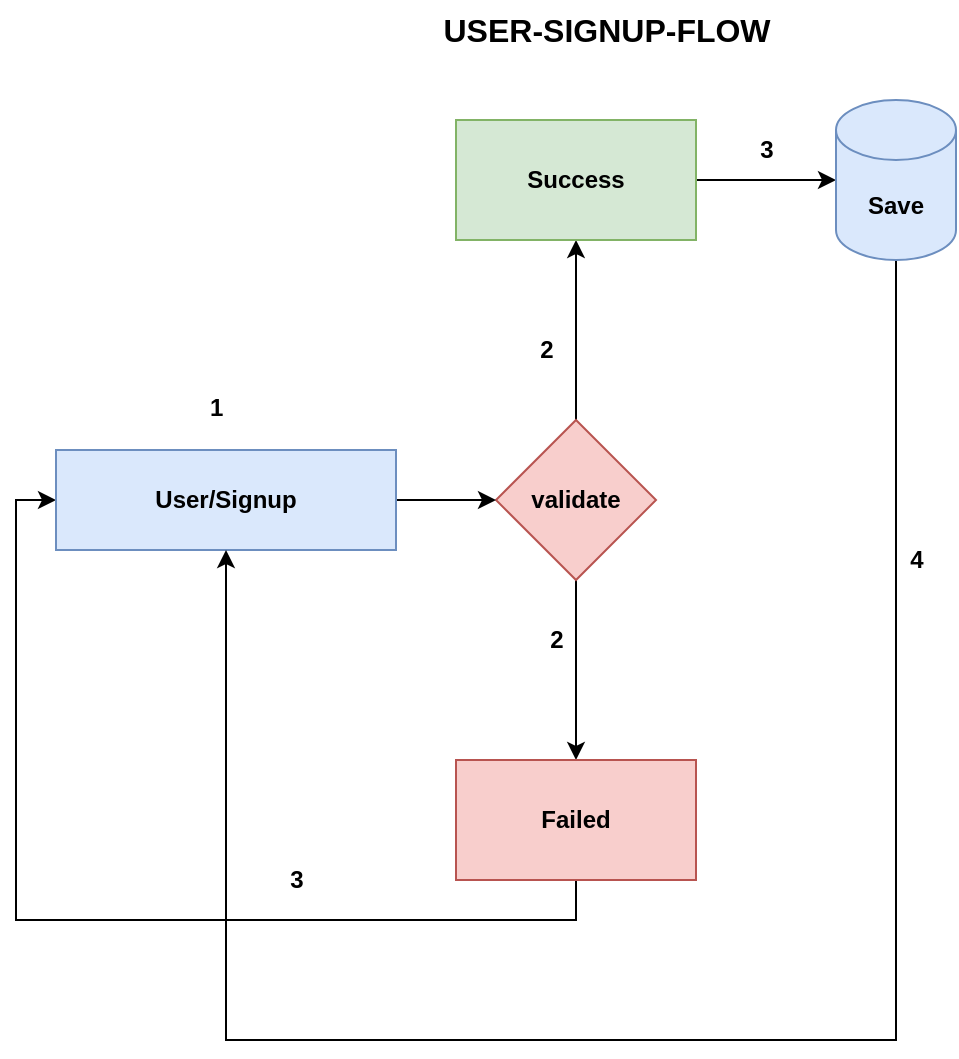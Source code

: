 <mxfile version="21.0.6" type="device"><diagram name="Page-1" id="Hnzn3cMcvz_UtPAXGFCc"><mxGraphModel dx="1430" dy="1944" grid="0" gridSize="10" guides="1" tooltips="1" connect="1" arrows="1" fold="1" page="1" pageScale="1" pageWidth="827" pageHeight="1169" background="none" math="0" shadow="0"><root><mxCell id="0"/><mxCell id="1" parent="0"/><mxCell id="x04g34ZY0ttTI5tVDlsV-9" value="" style="edgeStyle=orthogonalEdgeStyle;rounded=0;orthogonalLoop=1;jettySize=auto;html=1;" edge="1" parent="1" source="x04g34ZY0ttTI5tVDlsV-7" target="x04g34ZY0ttTI5tVDlsV-8"><mxGeometry relative="1" as="geometry"/></mxCell><mxCell id="x04g34ZY0ttTI5tVDlsV-11" value="" style="edgeStyle=orthogonalEdgeStyle;rounded=0;orthogonalLoop=1;jettySize=auto;html=1;" edge="1" parent="1" source="x04g34ZY0ttTI5tVDlsV-7" target="x04g34ZY0ttTI5tVDlsV-10"><mxGeometry relative="1" as="geometry"/></mxCell><mxCell id="x04g34ZY0ttTI5tVDlsV-7" value="&lt;b&gt;validate&lt;/b&gt;" style="rhombus;whiteSpace=wrap;html=1;fillColor=#f8cecc;strokeColor=#b85450;" vertex="1" parent="1"><mxGeometry x="290" y="120" width="80" height="80" as="geometry"/></mxCell><mxCell id="x04g34ZY0ttTI5tVDlsV-21" style="edgeStyle=orthogonalEdgeStyle;rounded=0;orthogonalLoop=1;jettySize=auto;html=1;" edge="1" parent="1" source="x04g34ZY0ttTI5tVDlsV-8"><mxGeometry relative="1" as="geometry"><mxPoint x="460" y="-2.274e-13" as="targetPoint"/></mxGeometry></mxCell><mxCell id="x04g34ZY0ttTI5tVDlsV-8" value="&lt;b&gt;Success&lt;/b&gt;" style="whiteSpace=wrap;html=1;fillColor=#d5e8d4;strokeColor=#82b366;" vertex="1" parent="1"><mxGeometry x="270" y="-30" width="120" height="60" as="geometry"/></mxCell><mxCell id="x04g34ZY0ttTI5tVDlsV-35" style="edgeStyle=orthogonalEdgeStyle;rounded=0;orthogonalLoop=1;jettySize=auto;html=1;exitX=0.5;exitY=1;exitDx=0;exitDy=0;entryX=0;entryY=0.5;entryDx=0;entryDy=0;" edge="1" parent="1" source="x04g34ZY0ttTI5tVDlsV-10" target="x04g34ZY0ttTI5tVDlsV-15"><mxGeometry relative="1" as="geometry"/></mxCell><mxCell id="x04g34ZY0ttTI5tVDlsV-10" value="&lt;b&gt;Failed&lt;/b&gt;" style="whiteSpace=wrap;html=1;fillColor=#f8cecc;strokeColor=#b85450;" vertex="1" parent="1"><mxGeometry x="270" y="290" width="120" height="60" as="geometry"/></mxCell><mxCell id="x04g34ZY0ttTI5tVDlsV-20" style="edgeStyle=orthogonalEdgeStyle;rounded=0;orthogonalLoop=1;jettySize=auto;html=1;entryX=0;entryY=0.5;entryDx=0;entryDy=0;" edge="1" parent="1" source="x04g34ZY0ttTI5tVDlsV-15" target="x04g34ZY0ttTI5tVDlsV-7"><mxGeometry relative="1" as="geometry"><mxPoint x="60" y="160" as="targetPoint"/></mxGeometry></mxCell><mxCell id="x04g34ZY0ttTI5tVDlsV-15" value="&lt;b&gt;User/Signup&lt;/b&gt;" style="rounded=0;whiteSpace=wrap;html=1;fillColor=#dae8fc;strokeColor=#6c8ebf;" vertex="1" parent="1"><mxGeometry x="70" y="135" width="170" height="50" as="geometry"/></mxCell><mxCell id="x04g34ZY0ttTI5tVDlsV-34" style="edgeStyle=orthogonalEdgeStyle;rounded=0;orthogonalLoop=1;jettySize=auto;html=1;entryX=0.5;entryY=1;entryDx=0;entryDy=0;" edge="1" parent="1" source="x04g34ZY0ttTI5tVDlsV-22" target="x04g34ZY0ttTI5tVDlsV-15"><mxGeometry relative="1" as="geometry"><mxPoint x="95" y="290" as="targetPoint"/><Array as="points"><mxPoint x="490" y="430"/><mxPoint x="155" y="430"/></Array></mxGeometry></mxCell><mxCell id="x04g34ZY0ttTI5tVDlsV-22" value="&lt;b&gt;Save&lt;/b&gt;" style="shape=cylinder3;whiteSpace=wrap;html=1;boundedLbl=1;backgroundOutline=1;size=15;fillColor=#dae8fc;strokeColor=#6c8ebf;" vertex="1" parent="1"><mxGeometry x="460" y="-40" width="60" height="80" as="geometry"/></mxCell><mxCell id="x04g34ZY0ttTI5tVDlsV-28" value="&lt;div style=&quot;text-align: center;&quot;&gt;&lt;span style=&quot;background-color: initial;&quot;&gt;&lt;b&gt;1&lt;/b&gt;&lt;/span&gt;&lt;/div&gt;" style="text;whiteSpace=wrap;html=1;" vertex="1" parent="1"><mxGeometry x="145" y="100" width="20" height="30" as="geometry"/></mxCell><mxCell id="x04g34ZY0ttTI5tVDlsV-29" value="&lt;b&gt;2&lt;/b&gt;" style="text;html=1;align=center;verticalAlign=middle;resizable=0;points=[];autosize=1;strokeColor=none;fillColor=none;" vertex="1" parent="1"><mxGeometry x="300" y="70" width="30" height="30" as="geometry"/></mxCell><mxCell id="x04g34ZY0ttTI5tVDlsV-30" value="&lt;b&gt;3&lt;/b&gt;" style="text;html=1;align=center;verticalAlign=middle;resizable=0;points=[];autosize=1;strokeColor=none;fillColor=none;" vertex="1" parent="1"><mxGeometry x="410" y="-30" width="30" height="30" as="geometry"/></mxCell><mxCell id="x04g34ZY0ttTI5tVDlsV-31" value="&lt;b&gt;4&lt;/b&gt;" style="text;html=1;align=center;verticalAlign=middle;resizable=0;points=[];autosize=1;strokeColor=none;fillColor=none;" vertex="1" parent="1"><mxGeometry x="485" y="175" width="30" height="30" as="geometry"/></mxCell><mxCell id="x04g34ZY0ttTI5tVDlsV-36" value="&lt;b&gt;2&lt;/b&gt;" style="text;html=1;align=center;verticalAlign=middle;resizable=0;points=[];autosize=1;strokeColor=none;fillColor=none;" vertex="1" parent="1"><mxGeometry x="305" y="215" width="30" height="30" as="geometry"/></mxCell><mxCell id="x04g34ZY0ttTI5tVDlsV-37" value="&lt;b&gt;3&lt;/b&gt;" style="text;html=1;align=center;verticalAlign=middle;resizable=0;points=[];autosize=1;strokeColor=none;fillColor=none;" vertex="1" parent="1"><mxGeometry x="175" y="335" width="30" height="30" as="geometry"/></mxCell><mxCell id="x04g34ZY0ttTI5tVDlsV-42" value="&lt;b&gt;&lt;font style=&quot;font-size: 16px;&quot;&gt;USER-SIGNUP-FLOW&lt;/font&gt;&lt;/b&gt;" style="text;html=1;align=center;verticalAlign=middle;resizable=0;points=[];autosize=1;strokeColor=none;fillColor=none;" vertex="1" parent="1"><mxGeometry x="250" y="-90" width="190" height="30" as="geometry"/></mxCell></root></mxGraphModel></diagram></mxfile>